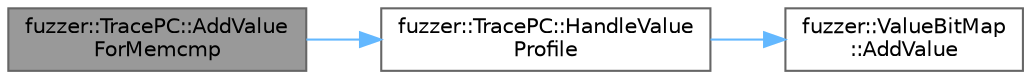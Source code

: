 digraph "fuzzer::TracePC::AddValueForMemcmp"
{
 // LATEX_PDF_SIZE
  bgcolor="transparent";
  edge [fontname=Helvetica,fontsize=10,labelfontname=Helvetica,labelfontsize=10];
  node [fontname=Helvetica,fontsize=10,shape=box,height=0.2,width=0.4];
  rankdir="LR";
  Node1 [id="Node000001",label="fuzzer::TracePC::AddValue\lForMemcmp",height=0.2,width=0.4,color="gray40", fillcolor="grey60", style="filled", fontcolor="black",tooltip=" "];
  Node1 -> Node2 [id="edge1_Node000001_Node000002",color="steelblue1",style="solid",tooltip=" "];
  Node2 [id="Node000002",label="fuzzer::TracePC::HandleValue\lProfile",height=0.2,width=0.4,color="grey40", fillcolor="white", style="filled",URL="$classfuzzer_1_1_trace_p_c.html#a55700216637d404ebbdfd2329c9b57a0",tooltip=" "];
  Node2 -> Node3 [id="edge2_Node000002_Node000003",color="steelblue1",style="solid",tooltip=" "];
  Node3 [id="Node000003",label="fuzzer::ValueBitMap\l::AddValue",height=0.2,width=0.4,color="grey40", fillcolor="white", style="filled",URL="$structfuzzer_1_1_value_bit_map.html#a716c1fc151b968063db3e37955ef530d",tooltip=" "];
}

